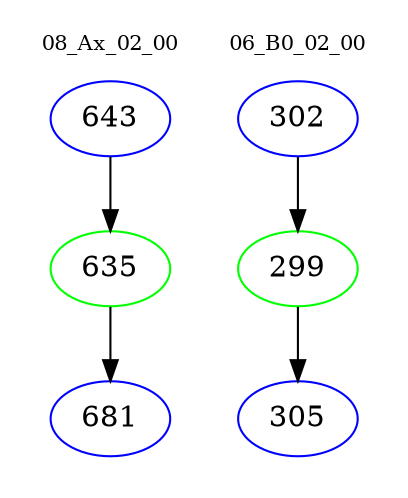 digraph{
subgraph cluster_0 {
color = white
label = "08_Ax_02_00";
fontsize=10;
T0_643 [label="643", color="blue"]
T0_643 -> T0_635 [color="black"]
T0_635 [label="635", color="green"]
T0_635 -> T0_681 [color="black"]
T0_681 [label="681", color="blue"]
}
subgraph cluster_1 {
color = white
label = "06_B0_02_00";
fontsize=10;
T1_302 [label="302", color="blue"]
T1_302 -> T1_299 [color="black"]
T1_299 [label="299", color="green"]
T1_299 -> T1_305 [color="black"]
T1_305 [label="305", color="blue"]
}
}
